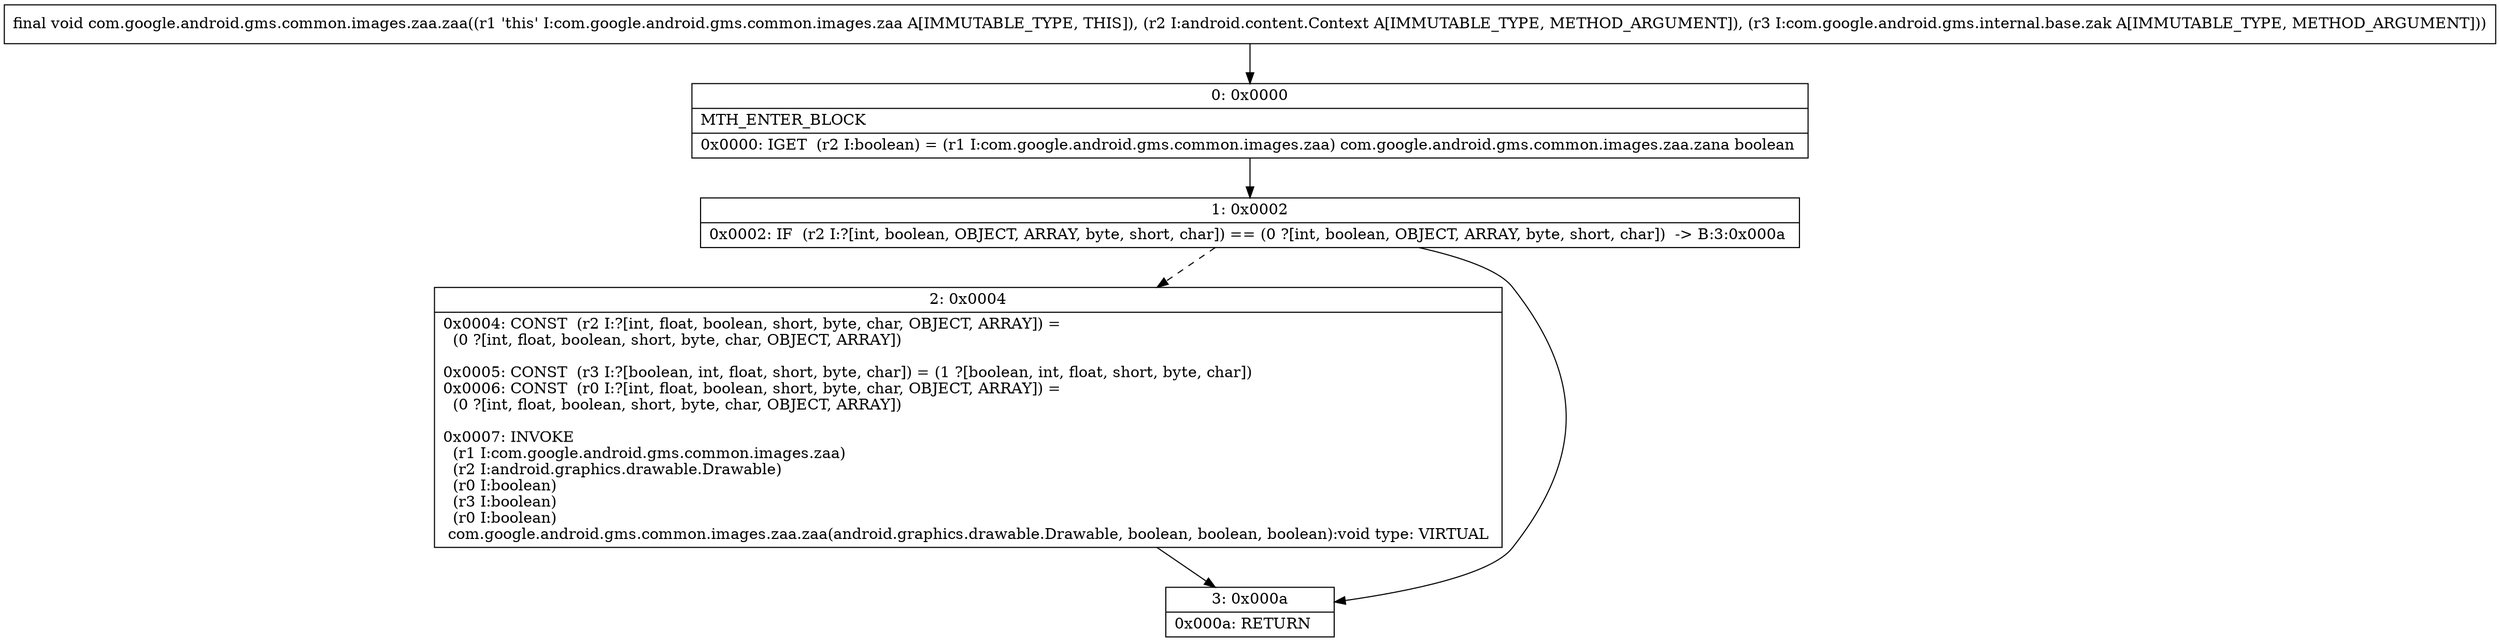digraph "CFG forcom.google.android.gms.common.images.zaa.zaa(Landroid\/content\/Context;Lcom\/google\/android\/gms\/internal\/base\/zak;)V" {
Node_0 [shape=record,label="{0\:\ 0x0000|MTH_ENTER_BLOCK\l|0x0000: IGET  (r2 I:boolean) = (r1 I:com.google.android.gms.common.images.zaa) com.google.android.gms.common.images.zaa.zana boolean \l}"];
Node_1 [shape=record,label="{1\:\ 0x0002|0x0002: IF  (r2 I:?[int, boolean, OBJECT, ARRAY, byte, short, char]) == (0 ?[int, boolean, OBJECT, ARRAY, byte, short, char])  \-\> B:3:0x000a \l}"];
Node_2 [shape=record,label="{2\:\ 0x0004|0x0004: CONST  (r2 I:?[int, float, boolean, short, byte, char, OBJECT, ARRAY]) = \l  (0 ?[int, float, boolean, short, byte, char, OBJECT, ARRAY])\l \l0x0005: CONST  (r3 I:?[boolean, int, float, short, byte, char]) = (1 ?[boolean, int, float, short, byte, char]) \l0x0006: CONST  (r0 I:?[int, float, boolean, short, byte, char, OBJECT, ARRAY]) = \l  (0 ?[int, float, boolean, short, byte, char, OBJECT, ARRAY])\l \l0x0007: INVOKE  \l  (r1 I:com.google.android.gms.common.images.zaa)\l  (r2 I:android.graphics.drawable.Drawable)\l  (r0 I:boolean)\l  (r3 I:boolean)\l  (r0 I:boolean)\l com.google.android.gms.common.images.zaa.zaa(android.graphics.drawable.Drawable, boolean, boolean, boolean):void type: VIRTUAL \l}"];
Node_3 [shape=record,label="{3\:\ 0x000a|0x000a: RETURN   \l}"];
MethodNode[shape=record,label="{final void com.google.android.gms.common.images.zaa.zaa((r1 'this' I:com.google.android.gms.common.images.zaa A[IMMUTABLE_TYPE, THIS]), (r2 I:android.content.Context A[IMMUTABLE_TYPE, METHOD_ARGUMENT]), (r3 I:com.google.android.gms.internal.base.zak A[IMMUTABLE_TYPE, METHOD_ARGUMENT])) }"];
MethodNode -> Node_0;
Node_0 -> Node_1;
Node_1 -> Node_2[style=dashed];
Node_1 -> Node_3;
Node_2 -> Node_3;
}

